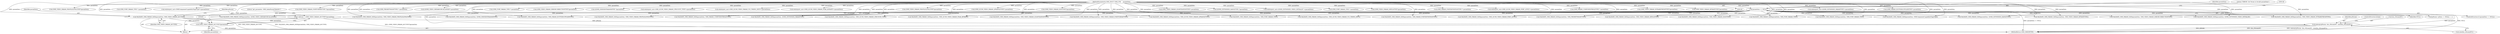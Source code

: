 digraph "0_Android_560ccdb509a7b86186fac0fce1b25bd9a3e6a6e8_5@API" {
"1000495" [label="(Call,memcpy(pParam, &m_sParamAVC, sizeof(m_sParamAVC)))"];
"1000488" [label="(Call,* pParam = (OMX_VIDEO_PARAM_AVCTYPE*)paramData)"];
"1000490" [label="(Call,(OMX_VIDEO_PARAM_AVCTYPE*)paramData)"];
"1000484" [label="(Call,VALIDATE_OMX_PARAM_DATA(paramData, OMX_VIDEO_PARAM_AVCTYPE))"];
"1000138" [label="(Call,paramData == NULL)"];
"1000109" [label="(MethodParameterIn,OMX_INOUT OMX_PTR     paramData)"];
"1000494" [label="(Literal,\"get_parameter: OMX_IndexParamVideoAvc\")"];
"1000649" [label="(Call,VALIDATE_OMX_PARAM_DATA(paramData, OMX_PARAM_COMPONENTROLETYPE))"];
"1001134" [label="(Call,VALIDATE_OMX_PARAM_DATA(paramData, OMX_QCOM_VIDEO_PARAM_LTRCOUNT_TYPE))"];
"1000586" [label="(Call,(OMX_VIDEO_PARAM_PROFILELEVELTYPE*)paramData)"];
"1001162" [label="(Call,reinterpret_cast<QOMX_EXTNINDEX_PARAMTYPE*>(paramData))"];
"1001166" [label="(Call,pParam->pData == NULL)"];
"1000620" [label="(Call,VALIDATE_OMX_PARAM_DATA(paramData, OMX_PORT_PARAM_TYPE))"];
"1000109" [label="(MethodParameterIn,OMX_INOUT OMX_PTR     paramData)"];
"1000488" [label="(Call,* pParam = (OMX_VIDEO_PARAM_AVCTYPE*)paramData)"];
"1000714" [label="(Call,(OMX_PARAM_BUFFERSUPPLIERTYPE*) paramData)"];
"1000139" [label="(Identifier,paramData)"];
"1001291" [label="(Call,VALIDATE_OMX_PARAM_DATA(paramData, QOMX_VIDEO_HIERARCHICALLAYERS))"];
"1000544" [label="(Call,VALIDATE_OMX_PARAM_DATA(paramData, OMX_VIDEO_PARAM_PROFILELEVELTYPE))"];
"1000550" [label="(Call,(OMX_VIDEO_PARAM_PROFILELEVELTYPE*)paramData)"];
"1000926" [label="(Call,VALIDATE_OMX_PARAM_DATA(paramData, QOMX_INDEXEXTRADATATYPE))"];
"1000305" [label="(Call,(OMX_PORT_PARAM_TYPE *) paramData)"];
"1000138" [label="(Call,paramData == NULL)"];
"1000873" [label="(Call,reinterpret_cast<OMXComponentCapabilityFlagsType*>(paramData))"];
"1000492" [label="(Identifier,paramData)"];
"1000499" [label="(Call,sizeof(m_sParamAVC))"];
"1000708" [label="(Call,VALIDATE_OMX_PARAM_DATA(paramData, OMX_PARAM_BUFFERSUPPLIERTYPE))"];
"1000137" [label="(ControlStructure,if (paramData == NULL))"];
"1001444" [label="(MethodReturn,OMX_ERRORTYPE)"];
"1000580" [label="(Call,VALIDATE_OMX_PARAM_DATA(paramData, OMX_VIDEO_PARAM_PROFILELEVELTYPE))"];
"1000325" [label="(Call,(OMX_VIDEO_PARAM_PORTFORMATTYPE *)paramData)"];
"1001154" [label="(Call,VALIDATE_OMX_PARAM_DATA(paramData, QOMX_EXTNINDEX_PARAMTYPE))"];
"1001381" [label="(Call,VALIDATE_OMX_PARAM_DATA(paramData, OMX_QCOM_VIDEO_PARAM_PEAK_BITRATE))"];
"1000694" [label="(Call,(OMX_PRIORITYMGMTTYPE *) paramData)"];
"1001297" [label="(Call,(QOMX_VIDEO_HIERARCHICALLAYERS*) paramData)"];
"1000484" [label="(Call,VALIDATE_OMX_PARAM_DATA(paramData, OMX_VIDEO_PARAM_AVCTYPE))"];
"1000319" [label="(Call,VALIDATE_OMX_PARAM_DATA(paramData, OMX_VIDEO_PARAM_PORTFORMATTYPE))"];
"1000780" [label="(Call,VALIDATE_OMX_PARAM_DATA(paramData, OMX_QCOM_VIDEO_PARAM_QPRANGETYPE))"];
"1000606" [label="(Call,(OMX_PORT_PARAM_TYPE *) paramData)"];
"1000806" [label="(Call,(OMX_VIDEO_PARAM_ERRORCORRECTIONTYPE*)paramData)"];
"1000934" [label="(Call,(QOMX_INDEXEXTRADATATYPE *)paramData)"];
"1001142" [label="(Call,reinterpret_cast<OMX_QCOM_VIDEO_PARAM_LTRCOUNT_TYPE*>(paramData))"];
"1001353" [label="(Call,reinterpret_cast<OMX_QCOM_VIDEO_PARAM_VUI_TIMING_INFO*>(paramData))"];
"1001388" [label="(Call,reinterpret_cast<OMX_QCOM_VIDEO_PARAM_PEAK_BITRATE*>(paramData))"];
"1000490" [label="(Call,(OMX_VIDEO_PARAM_AVCTYPE*)paramData)"];
"1000497" [label="(Call,&m_sParamAVC)"];
"1000496" [label="(Identifier,pParam)"];
"1001346" [label="(Call,VALIDATE_OMX_PARAM_DATA(paramData, OMX_QCOM_VIDEO_PARAM_VUI_TIMING_INFO))"];
"1000153" [label="(Call,VALIDATE_OMX_PARAM_DATA(paramData, OMX_PARAM_PORTDEFINITIONTYPE))"];
"1001311" [label="(Call,VALIDATE_OMX_PARAM_DATA(paramData, OMX_QCOM_VIDEO_PARAM_PERF_LEVEL))"];
"1000786" [label="(Call,(OMX_QCOM_VIDEO_PARAM_QPRANGETYPE*) paramData)"];
"1000486" [label="(Identifier,OMX_VIDEO_PARAM_AVCTYPE)"];
"1000688" [label="(Call,VALIDATE_OMX_PARAM_DATA(paramData, OMX_PRIORITYMGMTTYPE))"];
"1000444" [label="(Call,VALIDATE_OMX_PARAM_DATA(paramData, OMX_VIDEO_PARAM_MPEG4TYPE))"];
"1000470" [label="(Call,(OMX_VIDEO_PARAM_H263TYPE*)paramData)"];
"1000501" [label="(ControlStructure,break;)"];
"1000464" [label="(Call,VALIDATE_OMX_PARAM_DATA(paramData, OMX_VIDEO_PARAM_H263TYPE))"];
"1000600" [label="(Call,VALIDATE_OMX_PARAM_DATA(paramData, OMX_PORT_PARAM_TYPE))"];
"1000299" [label="(Call,VALIDATE_OMX_PARAM_DATA(paramData, OMX_PORT_PARAM_TYPE))"];
"1000867" [label="(Call,VALIDATE_OMX_PARAM_DATA(paramData, OMXComponentCapabilityFlagsType))"];
"1001063" [label="(Call,VALIDATE_OMX_PARAM_DATA(paramData, QOMX_EXTNINDEX_RANGETYPE))"];
"1000489" [label="(Identifier,pParam)"];
"1000766" [label="(Call,(OMX_VIDEO_PARAM_QUANTIZATIONTYPE*) paramData)"];
"1001071" [label="(Call,(QOMX_EXTNINDEX_RANGETYPE *)paramData)"];
"1000408" [label="(Call,VALIDATE_OMX_PARAM_DATA(paramData, OMX_VIDEO_PARAM_BITRATETYPE))"];
"1000800" [label="(Call,VALIDATE_OMX_PARAM_DATA(paramData, OMX_VIDEO_PARAM_ERRORCORRECTIONTYPE))"];
"1000143" [label="(Literal,\"ERROR: Get Param in Invalid paramData\")"];
"1001422" [label="(Call,reinterpret_cast<QOMX_EXTNINDEX_VIDEO_INITIALQP *>(paramData))"];
"1000626" [label="(Call,(OMX_PORT_PARAM_TYPE *) paramData)"];
"1000140" [label="(Identifier,NULL)"];
"1000483" [label="(Block,)"];
"1001416" [label="(Call,VALIDATE_OMX_PARAM_DATA(paramData, QOMX_EXTNINDEX_VIDEO_INITIALQP))"];
"1000495" [label="(Call,memcpy(pParam, &m_sParamAVC, sizeof(m_sParamAVC)))"];
"1000450" [label="(Call,(OMX_VIDEO_PARAM_MPEG4TYPE*)paramData)"];
"1000159" [label="(Call,(OMX_PARAM_PORTDEFINITIONTYPE *) paramData)"];
"1001318" [label="(Call,reinterpret_cast<OMX_QCOM_VIDEO_PARAM_PERF_LEVEL*>(paramData))"];
"1000485" [label="(Identifier,paramData)"];
"1000835" [label="(Call,VALIDATE_OMX_PARAM_DATA(paramData, OMX_VIDEO_PARAM_INTRAREFRESHTYPE))"];
"1000655" [label="(Call,(OMX_PARAM_COMPONENTROLETYPE *) paramData)"];
"1000760" [label="(Call,VALIDATE_OMX_PARAM_DATA(paramData, OMX_VIDEO_PARAM_QUANTIZATIONTYPE))"];
"1000841" [label="(Call,(OMX_VIDEO_PARAM_INTRAREFRESHTYPE*)paramData)"];
"1000414" [label="(Call,(OMX_VIDEO_PARAM_BITRATETYPE*)paramData)"];
"1000495" -> "1000483"  [label="AST: "];
"1000495" -> "1000499"  [label="CFG: "];
"1000496" -> "1000495"  [label="AST: "];
"1000497" -> "1000495"  [label="AST: "];
"1000499" -> "1000495"  [label="AST: "];
"1000501" -> "1000495"  [label="CFG: "];
"1000495" -> "1001444"  [label="DDG: pParam"];
"1000495" -> "1001444"  [label="DDG: &m_sParamAVC"];
"1000495" -> "1001444"  [label="DDG: memcpy(pParam, &m_sParamAVC, sizeof(m_sParamAVC))"];
"1000488" -> "1000495"  [label="DDG: pParam"];
"1000488" -> "1000483"  [label="AST: "];
"1000488" -> "1000490"  [label="CFG: "];
"1000489" -> "1000488"  [label="AST: "];
"1000490" -> "1000488"  [label="AST: "];
"1000494" -> "1000488"  [label="CFG: "];
"1000488" -> "1001444"  [label="DDG: (OMX_VIDEO_PARAM_AVCTYPE*)paramData"];
"1000490" -> "1000488"  [label="DDG: paramData"];
"1000490" -> "1000492"  [label="CFG: "];
"1000491" -> "1000490"  [label="AST: "];
"1000492" -> "1000490"  [label="AST: "];
"1000490" -> "1001444"  [label="DDG: paramData"];
"1000484" -> "1000490"  [label="DDG: paramData"];
"1000109" -> "1000490"  [label="DDG: paramData"];
"1000484" -> "1000483"  [label="AST: "];
"1000484" -> "1000486"  [label="CFG: "];
"1000485" -> "1000484"  [label="AST: "];
"1000486" -> "1000484"  [label="AST: "];
"1000489" -> "1000484"  [label="CFG: "];
"1000484" -> "1001444"  [label="DDG: OMX_VIDEO_PARAM_AVCTYPE"];
"1000484" -> "1001444"  [label="DDG: VALIDATE_OMX_PARAM_DATA(paramData, OMX_VIDEO_PARAM_AVCTYPE)"];
"1000138" -> "1000484"  [label="DDG: paramData"];
"1000109" -> "1000484"  [label="DDG: paramData"];
"1000138" -> "1000137"  [label="AST: "];
"1000138" -> "1000140"  [label="CFG: "];
"1000139" -> "1000138"  [label="AST: "];
"1000140" -> "1000138"  [label="AST: "];
"1000143" -> "1000138"  [label="CFG: "];
"1000148" -> "1000138"  [label="CFG: "];
"1000138" -> "1001444"  [label="DDG: paramData"];
"1000138" -> "1001444"  [label="DDG: NULL"];
"1000138" -> "1001444"  [label="DDG: paramData == NULL"];
"1000109" -> "1000138"  [label="DDG: paramData"];
"1000138" -> "1000153"  [label="DDG: paramData"];
"1000138" -> "1000299"  [label="DDG: paramData"];
"1000138" -> "1000319"  [label="DDG: paramData"];
"1000138" -> "1000408"  [label="DDG: paramData"];
"1000138" -> "1000444"  [label="DDG: paramData"];
"1000138" -> "1000464"  [label="DDG: paramData"];
"1000138" -> "1000544"  [label="DDG: paramData"];
"1000138" -> "1000580"  [label="DDG: paramData"];
"1000138" -> "1000600"  [label="DDG: paramData"];
"1000138" -> "1000620"  [label="DDG: paramData"];
"1000138" -> "1000649"  [label="DDG: paramData"];
"1000138" -> "1000688"  [label="DDG: paramData"];
"1000138" -> "1000708"  [label="DDG: paramData"];
"1000138" -> "1000760"  [label="DDG: paramData"];
"1000138" -> "1000780"  [label="DDG: paramData"];
"1000138" -> "1000800"  [label="DDG: paramData"];
"1000138" -> "1000835"  [label="DDG: paramData"];
"1000138" -> "1000867"  [label="DDG: paramData"];
"1000138" -> "1000926"  [label="DDG: paramData"];
"1000138" -> "1001063"  [label="DDG: paramData"];
"1000138" -> "1001134"  [label="DDG: paramData"];
"1000138" -> "1001154"  [label="DDG: paramData"];
"1000138" -> "1001166"  [label="DDG: NULL"];
"1000138" -> "1001291"  [label="DDG: paramData"];
"1000138" -> "1001311"  [label="DDG: paramData"];
"1000138" -> "1001346"  [label="DDG: paramData"];
"1000138" -> "1001381"  [label="DDG: paramData"];
"1000138" -> "1001416"  [label="DDG: paramData"];
"1000109" -> "1000106"  [label="AST: "];
"1000109" -> "1001444"  [label="DDG: paramData"];
"1000109" -> "1000153"  [label="DDG: paramData"];
"1000109" -> "1000159"  [label="DDG: paramData"];
"1000109" -> "1000299"  [label="DDG: paramData"];
"1000109" -> "1000305"  [label="DDG: paramData"];
"1000109" -> "1000319"  [label="DDG: paramData"];
"1000109" -> "1000325"  [label="DDG: paramData"];
"1000109" -> "1000408"  [label="DDG: paramData"];
"1000109" -> "1000414"  [label="DDG: paramData"];
"1000109" -> "1000444"  [label="DDG: paramData"];
"1000109" -> "1000450"  [label="DDG: paramData"];
"1000109" -> "1000464"  [label="DDG: paramData"];
"1000109" -> "1000470"  [label="DDG: paramData"];
"1000109" -> "1000544"  [label="DDG: paramData"];
"1000109" -> "1000550"  [label="DDG: paramData"];
"1000109" -> "1000580"  [label="DDG: paramData"];
"1000109" -> "1000586"  [label="DDG: paramData"];
"1000109" -> "1000600"  [label="DDG: paramData"];
"1000109" -> "1000606"  [label="DDG: paramData"];
"1000109" -> "1000620"  [label="DDG: paramData"];
"1000109" -> "1000626"  [label="DDG: paramData"];
"1000109" -> "1000649"  [label="DDG: paramData"];
"1000109" -> "1000655"  [label="DDG: paramData"];
"1000109" -> "1000688"  [label="DDG: paramData"];
"1000109" -> "1000694"  [label="DDG: paramData"];
"1000109" -> "1000708"  [label="DDG: paramData"];
"1000109" -> "1000714"  [label="DDG: paramData"];
"1000109" -> "1000760"  [label="DDG: paramData"];
"1000109" -> "1000766"  [label="DDG: paramData"];
"1000109" -> "1000780"  [label="DDG: paramData"];
"1000109" -> "1000786"  [label="DDG: paramData"];
"1000109" -> "1000800"  [label="DDG: paramData"];
"1000109" -> "1000806"  [label="DDG: paramData"];
"1000109" -> "1000835"  [label="DDG: paramData"];
"1000109" -> "1000841"  [label="DDG: paramData"];
"1000109" -> "1000867"  [label="DDG: paramData"];
"1000109" -> "1000873"  [label="DDG: paramData"];
"1000109" -> "1000926"  [label="DDG: paramData"];
"1000109" -> "1000934"  [label="DDG: paramData"];
"1000109" -> "1001063"  [label="DDG: paramData"];
"1000109" -> "1001071"  [label="DDG: paramData"];
"1000109" -> "1001134"  [label="DDG: paramData"];
"1000109" -> "1001142"  [label="DDG: paramData"];
"1000109" -> "1001154"  [label="DDG: paramData"];
"1000109" -> "1001162"  [label="DDG: paramData"];
"1000109" -> "1001291"  [label="DDG: paramData"];
"1000109" -> "1001297"  [label="DDG: paramData"];
"1000109" -> "1001311"  [label="DDG: paramData"];
"1000109" -> "1001318"  [label="DDG: paramData"];
"1000109" -> "1001346"  [label="DDG: paramData"];
"1000109" -> "1001353"  [label="DDG: paramData"];
"1000109" -> "1001381"  [label="DDG: paramData"];
"1000109" -> "1001388"  [label="DDG: paramData"];
"1000109" -> "1001416"  [label="DDG: paramData"];
"1000109" -> "1001422"  [label="DDG: paramData"];
}
